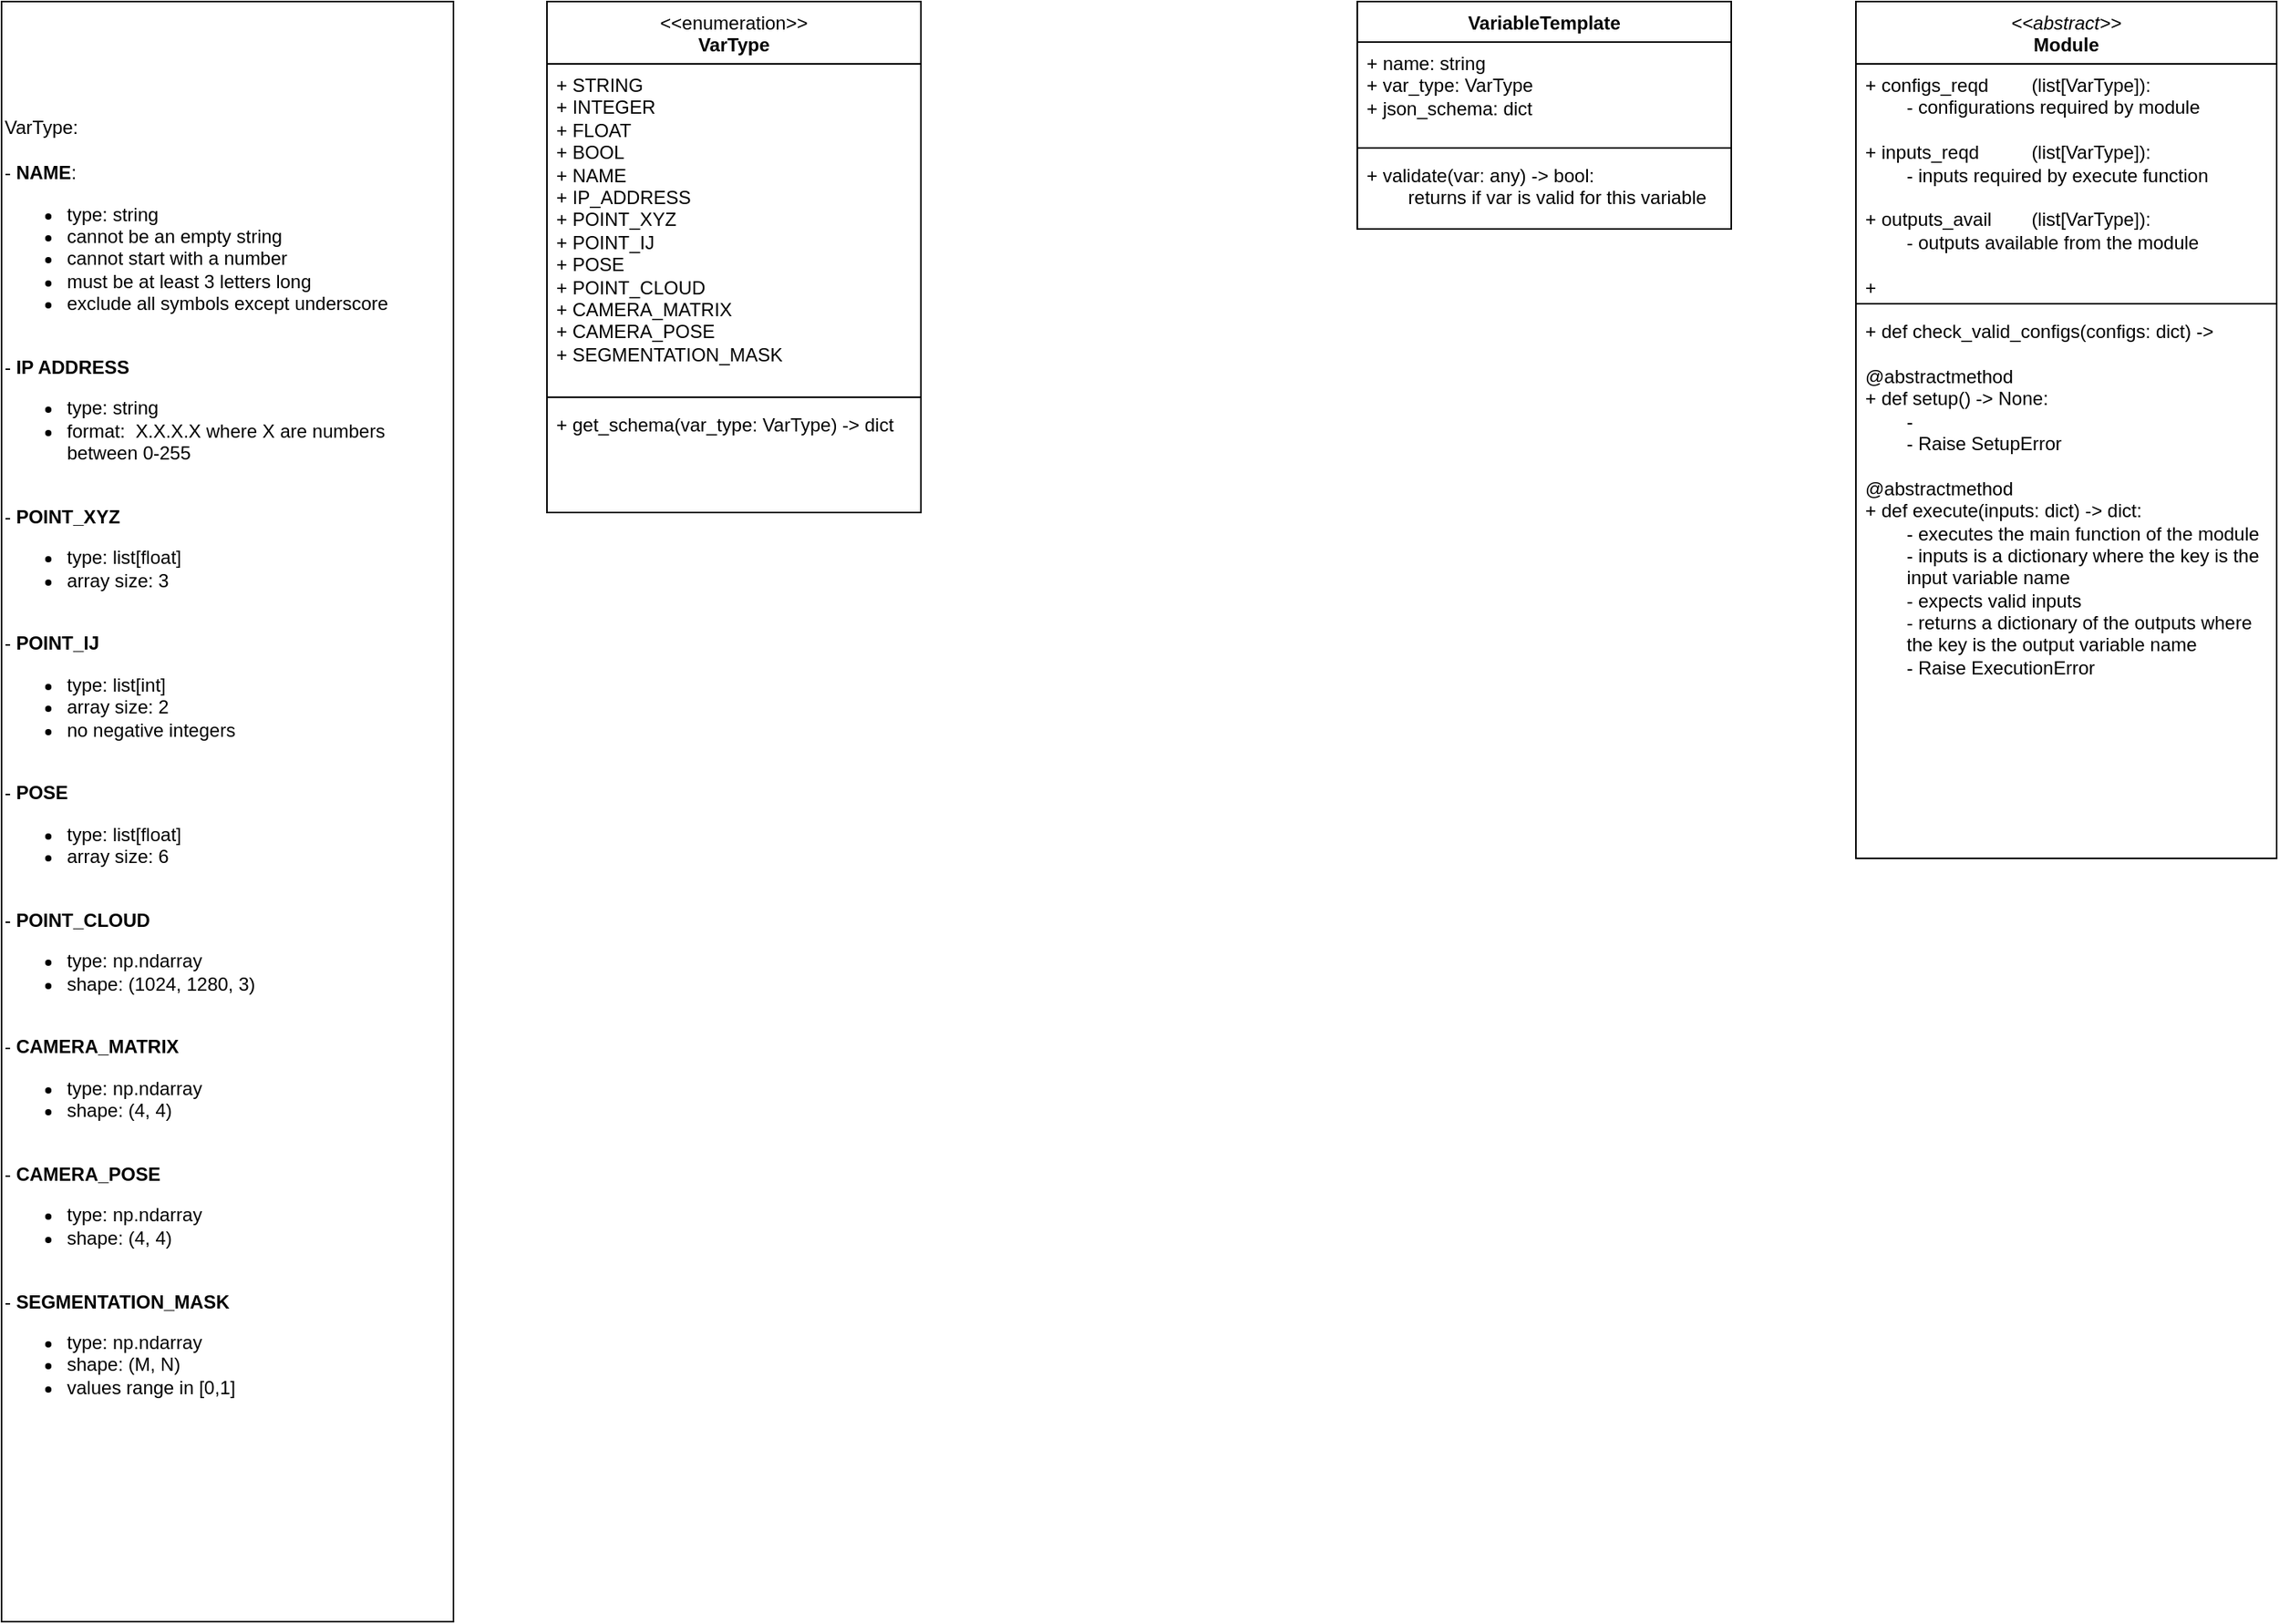 <mxfile version="23.0.2" type="github">
  <diagram name="Page-1" id="p7eeYsSdSYPvVPsLCZ8w">
    <mxGraphModel dx="2443" dy="820" grid="1" gridSize="10" guides="1" tooltips="1" connect="1" arrows="1" fold="1" page="1" pageScale="1" pageWidth="850" pageHeight="1100" math="0" shadow="0">
      <root>
        <mxCell id="0" />
        <mxCell id="1" parent="0" />
        <mxCell id="5Lx53EyEU3FaDKCMBaVy-2" value="&lt;span style=&quot;font-weight: normal;&quot;&gt;&lt;i&gt;&amp;lt;&amp;lt;abstract&amp;gt;&amp;gt;&lt;/i&gt;&lt;br&gt;&lt;/span&gt;Module" style="swimlane;fontStyle=1;align=center;verticalAlign=top;childLayout=stackLayout;horizontal=1;startSize=40;horizontalStack=0;resizeParent=1;resizeParentMax=0;resizeLast=0;collapsible=1;marginBottom=0;whiteSpace=wrap;html=1;" vertex="1" parent="1">
          <mxGeometry x="360" y="40" width="270" height="550" as="geometry" />
        </mxCell>
        <mxCell id="5Lx53EyEU3FaDKCMBaVy-3" value="+ configs_reqd &lt;span style=&quot;white-space: pre;&quot;&gt;&#x9;&lt;/span&gt;(list[VarType]): &lt;br&gt;&lt;span style=&quot;white-space: pre;&quot;&gt;&#x9;&lt;/span&gt;- configurations required by module&lt;br&gt;&amp;nbsp;&lt;br&gt;+ inputs_reqd &lt;span style=&quot;white-space: pre;&quot;&gt;&#x9;&lt;span style=&quot;white-space: pre;&quot;&gt;&#x9;&lt;/span&gt;&lt;/span&gt;(list[VarType]):&lt;br&gt;&lt;span style=&quot;white-space: pre;&quot;&gt;&#x9;&lt;/span&gt;- inputs required by execute function&lt;br&gt;&lt;br&gt;+ outputs_avail&amp;nbsp;&lt;span style=&quot;white-space: pre;&quot;&gt;&#x9;&lt;/span&gt;(list[VarType]):&lt;br&gt;&lt;span style=&quot;white-space: pre;&quot;&gt;&#x9;&lt;/span&gt;- outputs available from the module&lt;br&gt;&lt;br&gt;+&amp;nbsp;" style="text;strokeColor=none;fillColor=none;align=left;verticalAlign=top;spacingLeft=4;spacingRight=4;overflow=hidden;rotatable=0;points=[[0,0.5],[1,0.5]];portConstraint=eastwest;whiteSpace=wrap;html=1;" vertex="1" parent="5Lx53EyEU3FaDKCMBaVy-2">
          <mxGeometry y="40" width="270" height="150" as="geometry" />
        </mxCell>
        <mxCell id="5Lx53EyEU3FaDKCMBaVy-4" value="" style="line;strokeWidth=1;fillColor=none;align=left;verticalAlign=middle;spacingTop=-1;spacingLeft=3;spacingRight=3;rotatable=0;labelPosition=right;points=[];portConstraint=eastwest;strokeColor=inherit;" vertex="1" parent="5Lx53EyEU3FaDKCMBaVy-2">
          <mxGeometry y="190" width="270" height="8" as="geometry" />
        </mxCell>
        <mxCell id="5Lx53EyEU3FaDKCMBaVy-5" value="+ def check_valid_configs(configs: dict) -&amp;gt;&amp;nbsp;&lt;br&gt;&lt;br&gt;@abstractmethod&lt;br&gt;+ def setup() -&amp;gt; None:&lt;br&gt;&lt;span style=&quot;white-space: pre;&quot;&gt;&#x9;&lt;/span&gt;-&lt;br&gt;&lt;span style=&quot;white-space: pre;&quot;&gt;&#x9;&lt;/span&gt;- Raise SetupError&lt;br&gt;&lt;br&gt;@abstractmethod&lt;br&gt;+ def execute(inputs: dict) -&amp;gt; dict:&lt;br&gt;&lt;span style=&quot;white-space: pre;&quot;&gt;&#x9;&lt;/span&gt;- executes the main function of the module&lt;br&gt;&lt;span style=&quot;white-space: pre;&quot;&gt;&#x9;&lt;/span&gt;- inputs is a dictionary where the key is the&amp;nbsp;&lt;br&gt;&lt;span style=&quot;white-space: pre;&quot;&gt;&#x9;&lt;/span&gt;input variable name&lt;br&gt;&lt;span style=&quot;white-space: pre;&quot;&gt;&#x9;&lt;/span&gt;- expects valid inputs&lt;br&gt;&lt;span style=&quot;white-space: pre;&quot;&gt;&lt;span style=&quot;white-space: pre;&quot;&gt;&#x9;&lt;/span&gt;- returns a dictionary of the outputs where &lt;br&gt;&lt;span style=&quot;white-space: pre;&quot;&gt;&#x9;&lt;/span&gt;the key is the output variable name&lt;br&gt;&lt;span style=&quot;white-space: pre;&quot;&gt;&#x9;&lt;/span&gt;- Raise ExecutionError&#x9;&lt;/span&gt;&amp;nbsp;" style="text;strokeColor=none;fillColor=none;align=left;verticalAlign=top;spacingLeft=4;spacingRight=4;overflow=hidden;rotatable=0;points=[[0,0.5],[1,0.5]];portConstraint=eastwest;whiteSpace=wrap;html=1;" vertex="1" parent="5Lx53EyEU3FaDKCMBaVy-2">
          <mxGeometry y="198" width="270" height="352" as="geometry" />
        </mxCell>
        <mxCell id="5Lx53EyEU3FaDKCMBaVy-6" value="VariableTemplate" style="swimlane;fontStyle=1;align=center;verticalAlign=top;childLayout=stackLayout;horizontal=1;startSize=26;horizontalStack=0;resizeParent=1;resizeParentMax=0;resizeLast=0;collapsible=1;marginBottom=0;whiteSpace=wrap;html=1;" vertex="1" parent="1">
          <mxGeometry x="40" y="40" width="240" height="146" as="geometry" />
        </mxCell>
        <mxCell id="5Lx53EyEU3FaDKCMBaVy-7" value="+ name: string&lt;br&gt;+ var_type: VarType&lt;br&gt;+ json_schema: dict" style="text;strokeColor=none;fillColor=none;align=left;verticalAlign=top;spacingLeft=4;spacingRight=4;overflow=hidden;rotatable=0;points=[[0,0.5],[1,0.5]];portConstraint=eastwest;whiteSpace=wrap;html=1;" vertex="1" parent="5Lx53EyEU3FaDKCMBaVy-6">
          <mxGeometry y="26" width="240" height="64" as="geometry" />
        </mxCell>
        <mxCell id="5Lx53EyEU3FaDKCMBaVy-8" value="" style="line;strokeWidth=1;fillColor=none;align=left;verticalAlign=middle;spacingTop=-1;spacingLeft=3;spacingRight=3;rotatable=0;labelPosition=right;points=[];portConstraint=eastwest;strokeColor=inherit;" vertex="1" parent="5Lx53EyEU3FaDKCMBaVy-6">
          <mxGeometry y="90" width="240" height="8" as="geometry" />
        </mxCell>
        <mxCell id="5Lx53EyEU3FaDKCMBaVy-9" value="+ validate(var: any) -&amp;gt; bool:&lt;br&gt;&lt;span style=&quot;white-space: pre;&quot;&gt;&#x9;&lt;/span&gt;returns if var is valid for this variable" style="text;strokeColor=none;fillColor=none;align=left;verticalAlign=top;spacingLeft=4;spacingRight=4;overflow=hidden;rotatable=0;points=[[0,0.5],[1,0.5]];portConstraint=eastwest;whiteSpace=wrap;html=1;" vertex="1" parent="5Lx53EyEU3FaDKCMBaVy-6">
          <mxGeometry y="98" width="240" height="48" as="geometry" />
        </mxCell>
        <mxCell id="5Lx53EyEU3FaDKCMBaVy-19" value="&lt;span style=&quot;font-weight: normal;&quot;&gt;&amp;lt;&amp;lt;enumeration&amp;gt;&amp;gt;&lt;/span&gt;&lt;br&gt;VarType" style="swimlane;fontStyle=1;align=center;verticalAlign=top;childLayout=stackLayout;horizontal=1;startSize=40;horizontalStack=0;resizeParent=1;resizeParentMax=0;resizeLast=0;collapsible=1;marginBottom=0;whiteSpace=wrap;html=1;" vertex="1" parent="1">
          <mxGeometry x="-480" y="40" width="240" height="328" as="geometry" />
        </mxCell>
        <mxCell id="5Lx53EyEU3FaDKCMBaVy-20" value="+ STRING&lt;br&gt;+ INTEGER&lt;br style=&quot;border-color: var(--border-color);&quot;&gt;+ FLOAT&lt;br&gt;+ BOOL&lt;br&gt;+ NAME&lt;br&gt;+ IP_ADDRESS&lt;br&gt;+ POINT_XYZ&lt;br&gt;+ POINT_IJ&lt;br&gt;+ POSE&lt;br&gt;+ POINT_CLOUD&lt;br&gt;+ CAMERA_MATRIX&lt;br&gt;+ CAMERA_POSE&lt;br&gt;+ SEGMENTATION_MASK" style="text;strokeColor=none;fillColor=none;align=left;verticalAlign=top;spacingLeft=4;spacingRight=4;overflow=hidden;rotatable=0;points=[[0,0.5],[1,0.5]];portConstraint=eastwest;whiteSpace=wrap;html=1;" vertex="1" parent="5Lx53EyEU3FaDKCMBaVy-19">
          <mxGeometry y="40" width="240" height="210" as="geometry" />
        </mxCell>
        <mxCell id="5Lx53EyEU3FaDKCMBaVy-21" value="" style="line;strokeWidth=1;fillColor=none;align=left;verticalAlign=middle;spacingTop=-1;spacingLeft=3;spacingRight=3;rotatable=0;labelPosition=right;points=[];portConstraint=eastwest;strokeColor=inherit;" vertex="1" parent="5Lx53EyEU3FaDKCMBaVy-19">
          <mxGeometry y="250" width="240" height="8" as="geometry" />
        </mxCell>
        <mxCell id="5Lx53EyEU3FaDKCMBaVy-22" value="+ get_schema(var_type: VarType) -&amp;gt; dict" style="text;strokeColor=none;fillColor=none;align=left;verticalAlign=top;spacingLeft=4;spacingRight=4;overflow=hidden;rotatable=0;points=[[0,0.5],[1,0.5]];portConstraint=eastwest;whiteSpace=wrap;html=1;" vertex="1" parent="5Lx53EyEU3FaDKCMBaVy-19">
          <mxGeometry y="258" width="240" height="70" as="geometry" />
        </mxCell>
        <mxCell id="5Lx53EyEU3FaDKCMBaVy-24" value="VarType:&lt;br&gt;&lt;br&gt;- &lt;b&gt;NAME&lt;/b&gt;:&lt;br&gt;&lt;ul&gt;&lt;li&gt;type: string&lt;/li&gt;&lt;li&gt;cannot be an empty string&lt;/li&gt;&lt;li&gt;cannot start with a number&lt;/li&gt;&lt;li&gt;must be at least 3 letters long&lt;/li&gt;&lt;li&gt;exclude all symbols except underscore&lt;br&gt;&lt;br&gt;&lt;/li&gt;&lt;/ul&gt;&lt;div&gt;- &lt;b&gt;IP ADDRESS&lt;/b&gt;&lt;/div&gt;&lt;div&gt;&lt;ul&gt;&lt;li&gt;type: string&lt;/li&gt;&lt;li&gt;format:&amp;nbsp; X.X.X.X where X are numbers between 0-255&lt;br&gt;&lt;br&gt;&lt;/li&gt;&lt;/ul&gt;&lt;div&gt;- &lt;b&gt;POINT_XYZ&lt;/b&gt;&lt;/div&gt;&lt;/div&gt;&lt;div&gt;&lt;ul&gt;&lt;li&gt;type: list[float]&lt;/li&gt;&lt;li&gt;array size: 3&lt;br&gt;&lt;br&gt;&lt;/li&gt;&lt;/ul&gt;&lt;/div&gt;&lt;div&gt;- &lt;b&gt;POINT_IJ&lt;/b&gt;&lt;/div&gt;&lt;div&gt;&lt;ul&gt;&lt;li&gt;type: list[int]&lt;/li&gt;&lt;li&gt;array size: 2&lt;/li&gt;&lt;li&gt;no negative integers&lt;/li&gt;&lt;/ul&gt;&lt;div&gt;&lt;br&gt;&lt;/div&gt;&lt;/div&gt;&lt;div&gt;- &lt;b&gt;POSE&lt;/b&gt;&lt;/div&gt;&lt;div&gt;&lt;ul&gt;&lt;li&gt;type: list[float]&lt;/li&gt;&lt;li&gt;array size: 6&lt;/li&gt;&lt;/ul&gt;&lt;div&gt;&lt;br&gt;&lt;/div&gt;&lt;div&gt;- &lt;b&gt;POINT_CLOUD&lt;/b&gt;&lt;/div&gt;&lt;div&gt;&lt;ul&gt;&lt;li&gt;type: np.ndarray&lt;/li&gt;&lt;li&gt;shape: (1024, 1280, 3)&lt;br&gt;&lt;br&gt;&lt;/li&gt;&lt;/ul&gt;&lt;div&gt;- &lt;b&gt;CAMERA_MATRIX&lt;/b&gt;&lt;/div&gt;&lt;/div&gt;&lt;div&gt;&lt;ul&gt;&lt;li&gt;type: np.ndarray&lt;/li&gt;&lt;li&gt;shape: (4, 4)&lt;/li&gt;&lt;/ul&gt;&lt;div&gt;&lt;br&gt;&lt;/div&gt;&lt;/div&gt;&lt;div&gt;-&lt;b&gt;&amp;nbsp;CAMERA_POSE&lt;/b&gt;&lt;/div&gt;&lt;div&gt;&lt;ul&gt;&lt;li&gt;type: np.ndarray&lt;/li&gt;&lt;li&gt;shape: (4, 4)&lt;/li&gt;&lt;/ul&gt;&lt;div&gt;&lt;br&gt;&lt;/div&gt;&lt;/div&gt;&lt;div&gt;- &lt;b&gt;SEGMENTATION_MASK&lt;/b&gt;&lt;/div&gt;&lt;div&gt;&lt;ul&gt;&lt;li&gt;type: np.ndarray&lt;/li&gt;&lt;li&gt;shape: (M, N)&lt;/li&gt;&lt;li&gt;values range in [0,1]&lt;/li&gt;&lt;/ul&gt;&lt;div&gt;&lt;br&gt;&lt;/div&gt;&lt;div&gt;&lt;br&gt;&lt;/div&gt;&lt;/div&gt;&lt;div&gt;&lt;br&gt;&lt;/div&gt;&lt;div&gt;&lt;br&gt;&lt;/div&gt;&lt;/div&gt;" style="rounded=0;whiteSpace=wrap;html=1;align=left;" vertex="1" parent="1">
          <mxGeometry x="-830" y="40" width="290" height="1040" as="geometry" />
        </mxCell>
      </root>
    </mxGraphModel>
  </diagram>
</mxfile>

